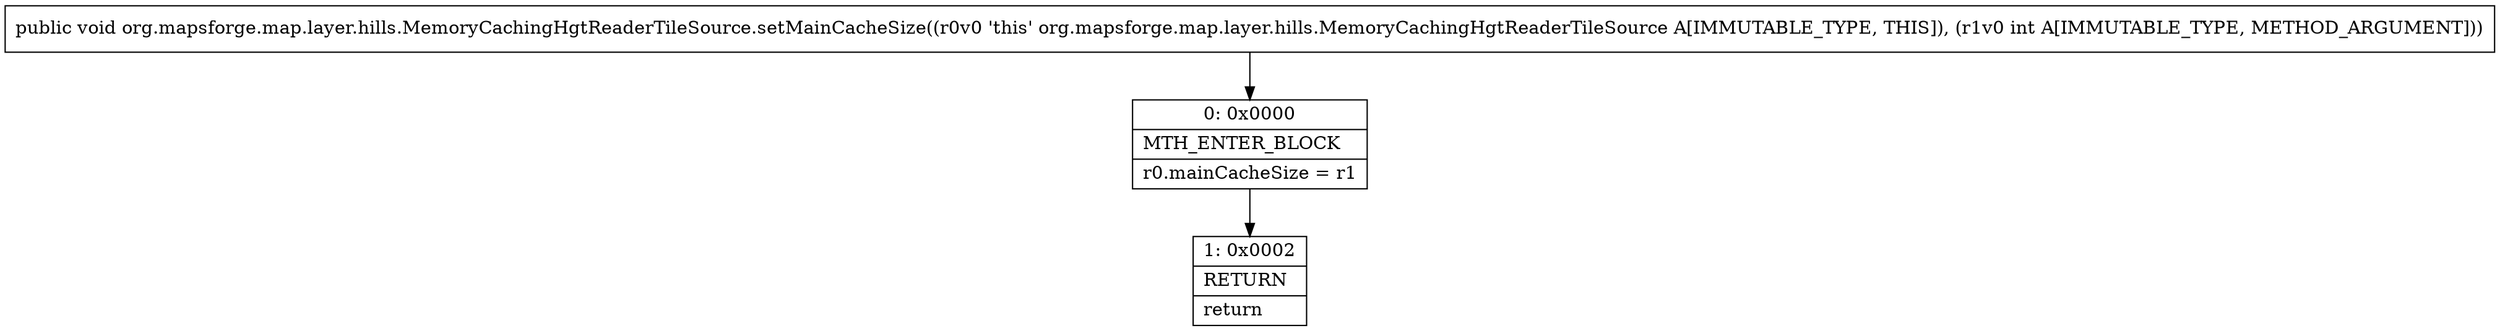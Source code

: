 digraph "CFG fororg.mapsforge.map.layer.hills.MemoryCachingHgtReaderTileSource.setMainCacheSize(I)V" {
Node_0 [shape=record,label="{0\:\ 0x0000|MTH_ENTER_BLOCK\l|r0.mainCacheSize = r1\l}"];
Node_1 [shape=record,label="{1\:\ 0x0002|RETURN\l|return\l}"];
MethodNode[shape=record,label="{public void org.mapsforge.map.layer.hills.MemoryCachingHgtReaderTileSource.setMainCacheSize((r0v0 'this' org.mapsforge.map.layer.hills.MemoryCachingHgtReaderTileSource A[IMMUTABLE_TYPE, THIS]), (r1v0 int A[IMMUTABLE_TYPE, METHOD_ARGUMENT])) }"];
MethodNode -> Node_0;
Node_0 -> Node_1;
}

